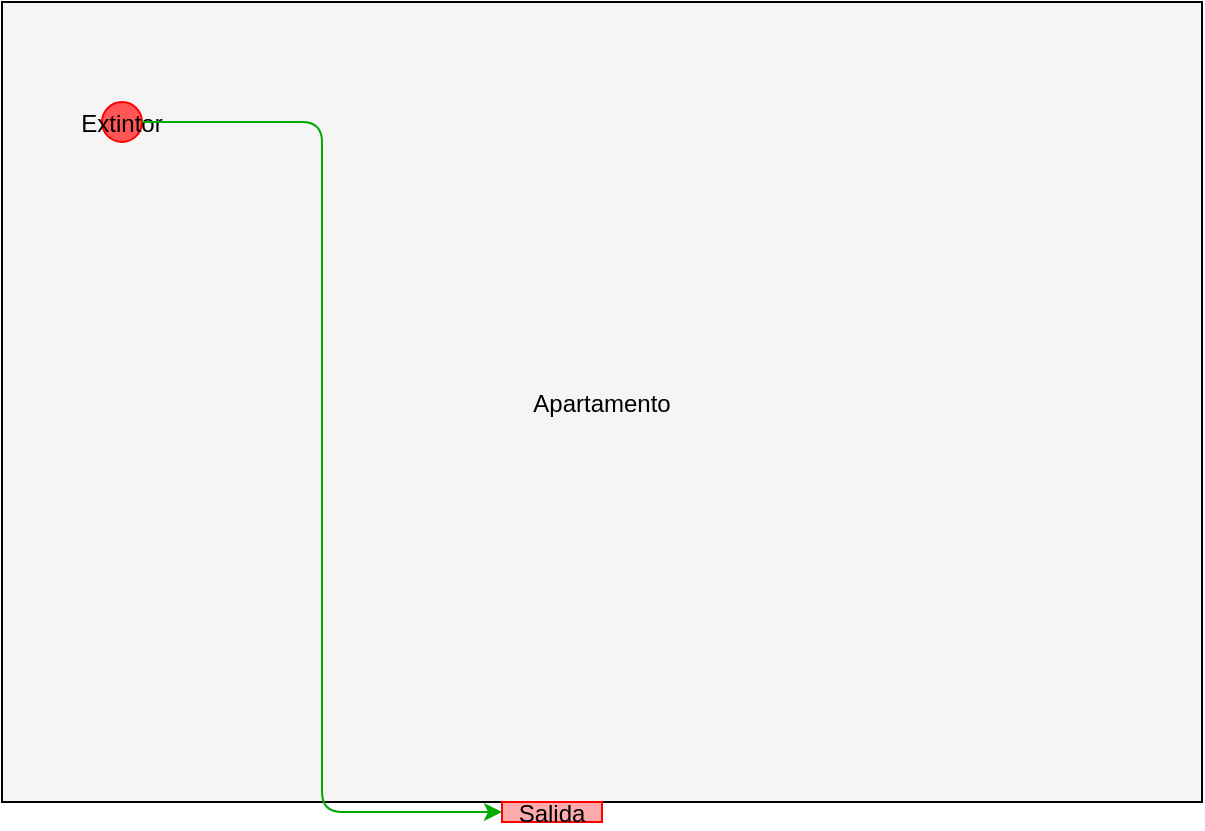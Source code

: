 <?xml version="1.0" encoding="UTF-8"?>
<mxfile>
  <diagram name="Plano de Emergencia">
    <mxGraphModel dx="1122" dy="793" grid="1" gridSize="10" guides="1" tooltips="1" connect="1" arrows="1" fold="1" page="1" pageScale="1" pageWidth="800" pageHeight="600">
      <root>
        <mxCell id="0" />
        <mxCell id="1" parent="0" />
        
        <!-- Apartamento (rectángulo grande) -->
        <mxCell id="2" value="Apartamento" style="rounded=0;strokeColor=#000000;fillColor=#F5F5F5;" vertex="1" parent="1">
          <mxGeometry x="50" y="50" width="600" height="400" as="geometry" />
        </mxCell>
        
        <!-- Puerta de salida -->
        <mxCell id="3" value="Salida" style="strokeColor=#FF0000;fillColor=#FFAAAA;" vertex="1" parent="1">
          <mxGeometry x="300" y="450" width="50" height="10" as="geometry" />
        </mxCell>
        
        <!-- Extintor (círculo) -->
        <mxCell id="4" value="Extintor" style="shape=ellipse;strokeColor=#FF0000;fillColor=#FF5555;" vertex="1" parent="1">
          <mxGeometry x="100" y="100" width="20" height="20" as="geometry" />
        </mxCell>
        
        <!-- Ruta de evacuación (flecha) -->
        <mxCell id="5" edge="1" parent="1" source="4" target="3" style="edgeStyle=elbowEdgeStyle;strokeColor=#00AA00;">
          <mxGeometry relative="1" as="geometry" />
        </mxCell>
        
      </root>
    </mxGraphModel>
  </diagram>
</mxfile>
